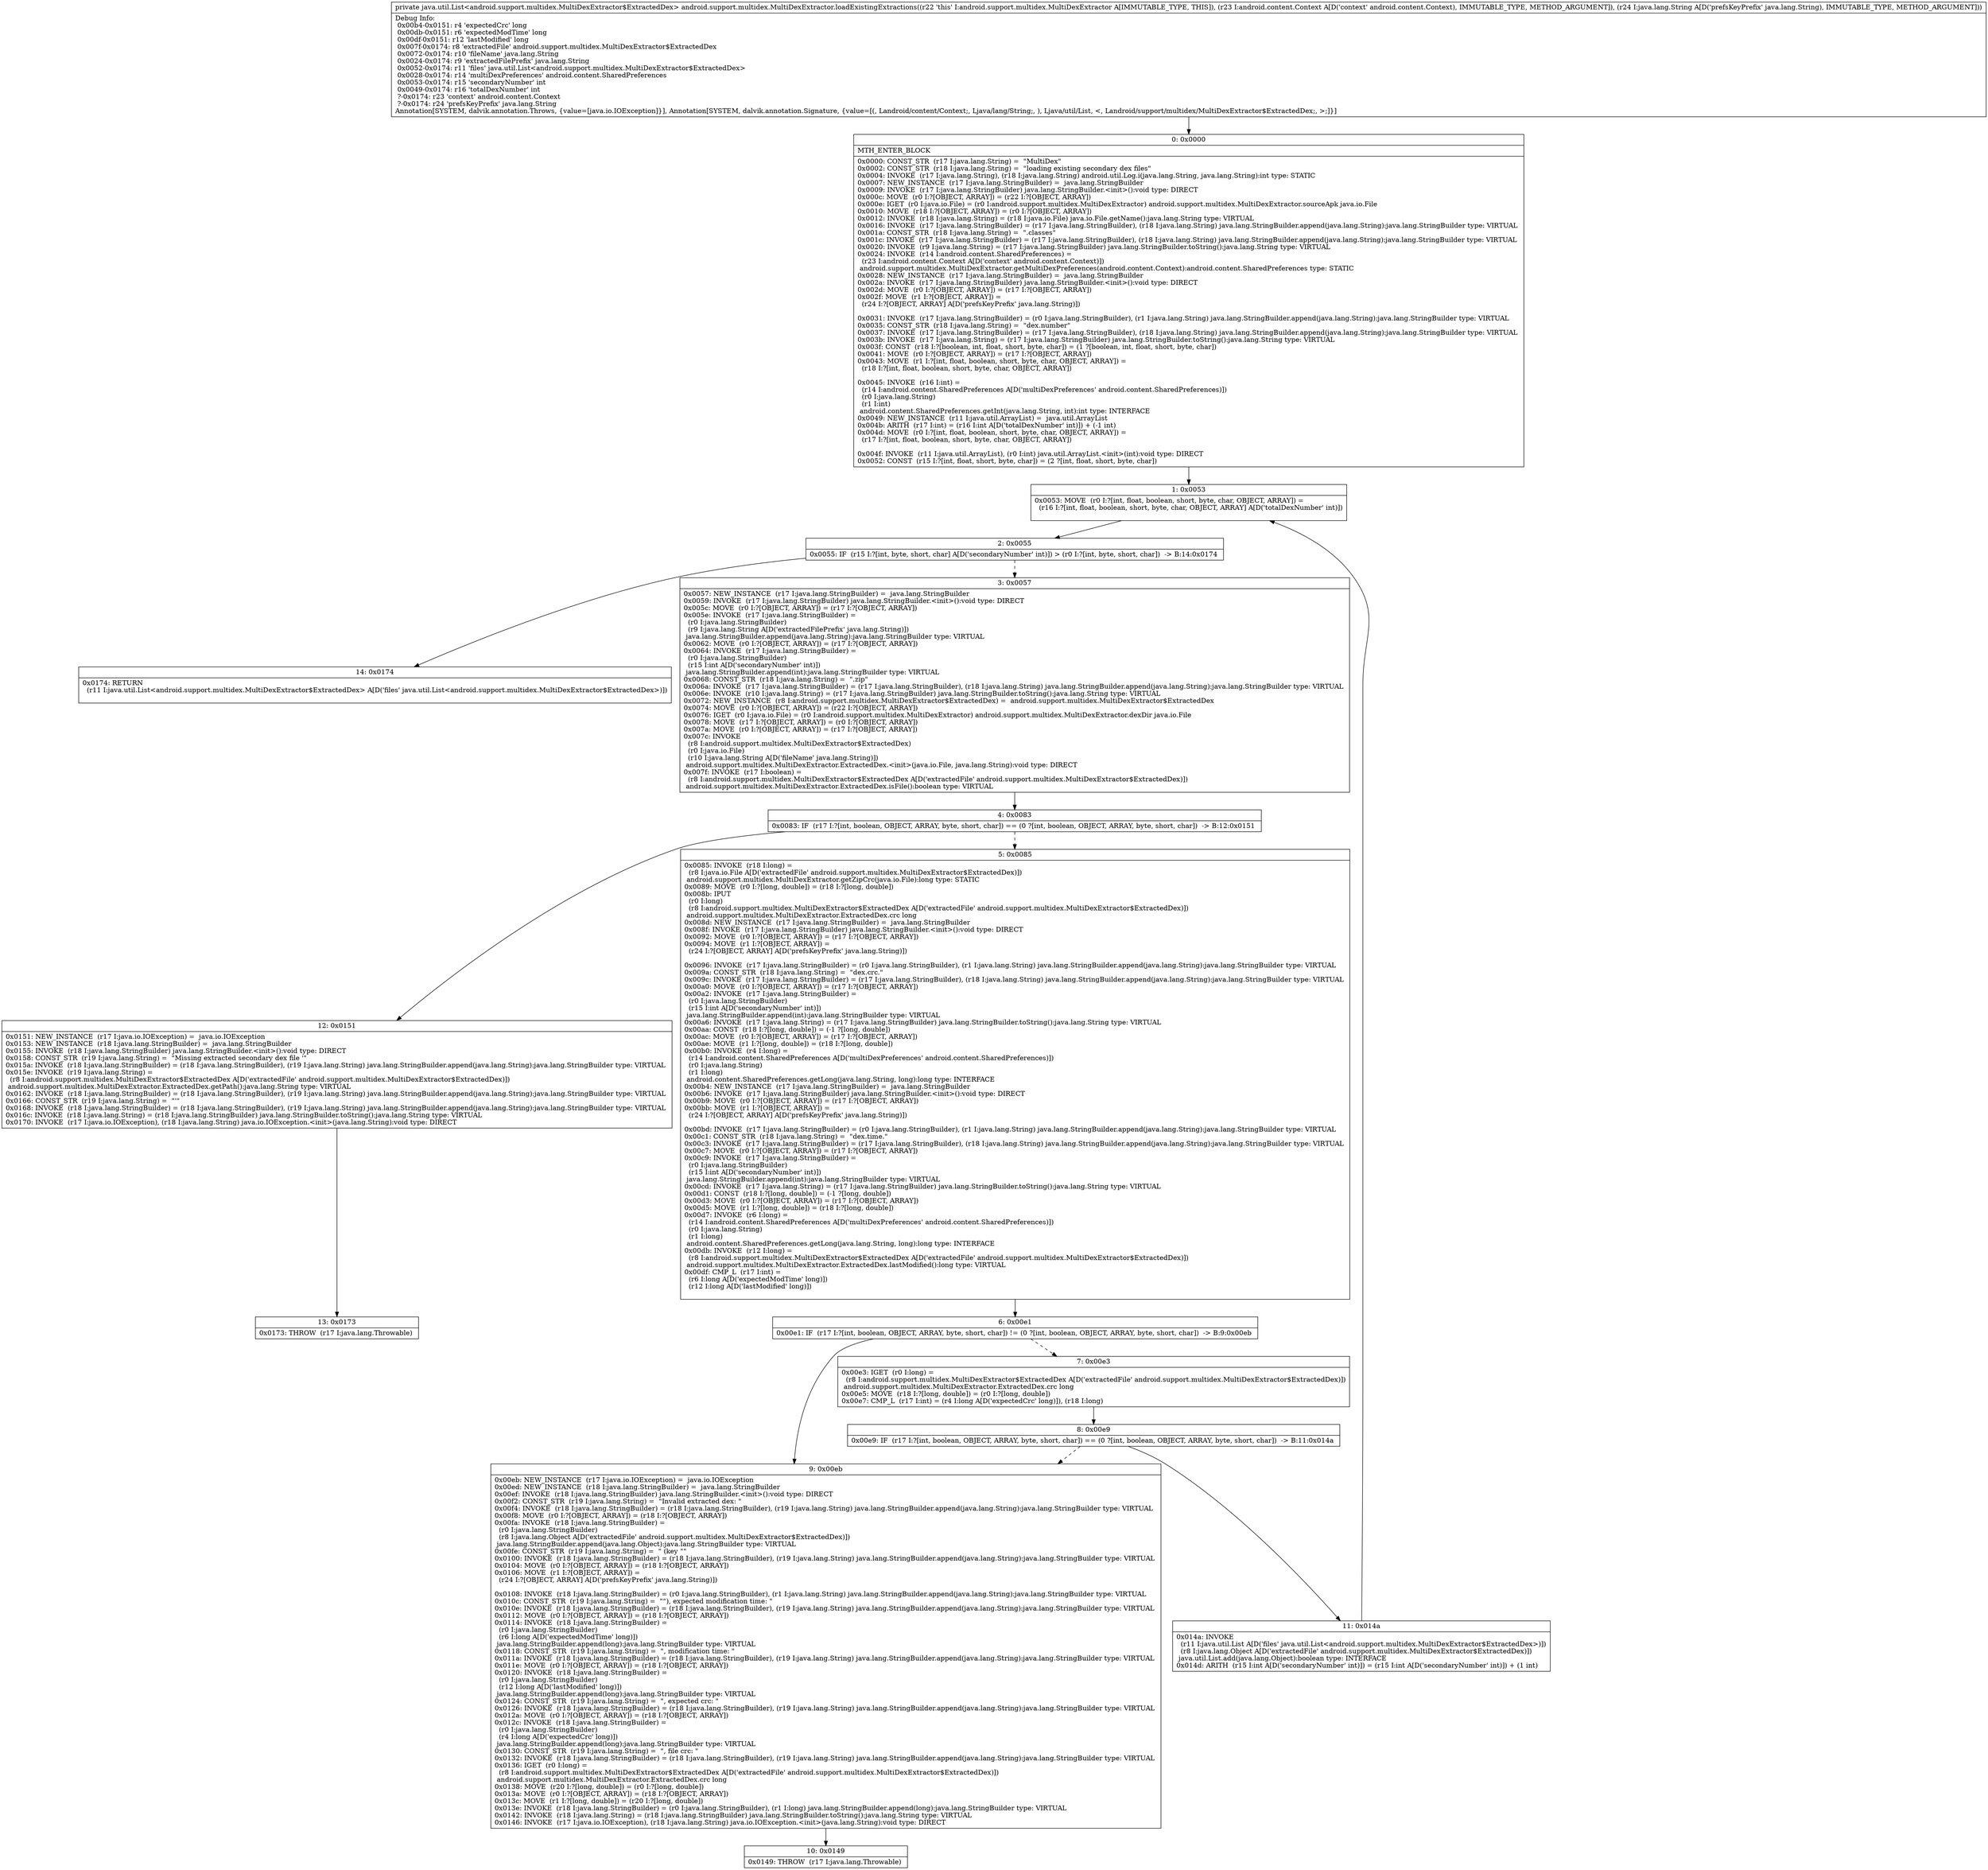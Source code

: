 digraph "CFG forandroid.support.multidex.MultiDexExtractor.loadExistingExtractions(Landroid\/content\/Context;Ljava\/lang\/String;)Ljava\/util\/List;" {
Node_0 [shape=record,label="{0\:\ 0x0000|MTH_ENTER_BLOCK\l|0x0000: CONST_STR  (r17 I:java.lang.String) =  \"MultiDex\" \l0x0002: CONST_STR  (r18 I:java.lang.String) =  \"loading existing secondary dex files\" \l0x0004: INVOKE  (r17 I:java.lang.String), (r18 I:java.lang.String) android.util.Log.i(java.lang.String, java.lang.String):int type: STATIC \l0x0007: NEW_INSTANCE  (r17 I:java.lang.StringBuilder) =  java.lang.StringBuilder \l0x0009: INVOKE  (r17 I:java.lang.StringBuilder) java.lang.StringBuilder.\<init\>():void type: DIRECT \l0x000c: MOVE  (r0 I:?[OBJECT, ARRAY]) = (r22 I:?[OBJECT, ARRAY]) \l0x000e: IGET  (r0 I:java.io.File) = (r0 I:android.support.multidex.MultiDexExtractor) android.support.multidex.MultiDexExtractor.sourceApk java.io.File \l0x0010: MOVE  (r18 I:?[OBJECT, ARRAY]) = (r0 I:?[OBJECT, ARRAY]) \l0x0012: INVOKE  (r18 I:java.lang.String) = (r18 I:java.io.File) java.io.File.getName():java.lang.String type: VIRTUAL \l0x0016: INVOKE  (r17 I:java.lang.StringBuilder) = (r17 I:java.lang.StringBuilder), (r18 I:java.lang.String) java.lang.StringBuilder.append(java.lang.String):java.lang.StringBuilder type: VIRTUAL \l0x001a: CONST_STR  (r18 I:java.lang.String) =  \".classes\" \l0x001c: INVOKE  (r17 I:java.lang.StringBuilder) = (r17 I:java.lang.StringBuilder), (r18 I:java.lang.String) java.lang.StringBuilder.append(java.lang.String):java.lang.StringBuilder type: VIRTUAL \l0x0020: INVOKE  (r9 I:java.lang.String) = (r17 I:java.lang.StringBuilder) java.lang.StringBuilder.toString():java.lang.String type: VIRTUAL \l0x0024: INVOKE  (r14 I:android.content.SharedPreferences) = \l  (r23 I:android.content.Context A[D('context' android.content.Context)])\l android.support.multidex.MultiDexExtractor.getMultiDexPreferences(android.content.Context):android.content.SharedPreferences type: STATIC \l0x0028: NEW_INSTANCE  (r17 I:java.lang.StringBuilder) =  java.lang.StringBuilder \l0x002a: INVOKE  (r17 I:java.lang.StringBuilder) java.lang.StringBuilder.\<init\>():void type: DIRECT \l0x002d: MOVE  (r0 I:?[OBJECT, ARRAY]) = (r17 I:?[OBJECT, ARRAY]) \l0x002f: MOVE  (r1 I:?[OBJECT, ARRAY]) = \l  (r24 I:?[OBJECT, ARRAY] A[D('prefsKeyPrefix' java.lang.String)])\l \l0x0031: INVOKE  (r17 I:java.lang.StringBuilder) = (r0 I:java.lang.StringBuilder), (r1 I:java.lang.String) java.lang.StringBuilder.append(java.lang.String):java.lang.StringBuilder type: VIRTUAL \l0x0035: CONST_STR  (r18 I:java.lang.String) =  \"dex.number\" \l0x0037: INVOKE  (r17 I:java.lang.StringBuilder) = (r17 I:java.lang.StringBuilder), (r18 I:java.lang.String) java.lang.StringBuilder.append(java.lang.String):java.lang.StringBuilder type: VIRTUAL \l0x003b: INVOKE  (r17 I:java.lang.String) = (r17 I:java.lang.StringBuilder) java.lang.StringBuilder.toString():java.lang.String type: VIRTUAL \l0x003f: CONST  (r18 I:?[boolean, int, float, short, byte, char]) = (1 ?[boolean, int, float, short, byte, char]) \l0x0041: MOVE  (r0 I:?[OBJECT, ARRAY]) = (r17 I:?[OBJECT, ARRAY]) \l0x0043: MOVE  (r1 I:?[int, float, boolean, short, byte, char, OBJECT, ARRAY]) = \l  (r18 I:?[int, float, boolean, short, byte, char, OBJECT, ARRAY])\l \l0x0045: INVOKE  (r16 I:int) = \l  (r14 I:android.content.SharedPreferences A[D('multiDexPreferences' android.content.SharedPreferences)])\l  (r0 I:java.lang.String)\l  (r1 I:int)\l android.content.SharedPreferences.getInt(java.lang.String, int):int type: INTERFACE \l0x0049: NEW_INSTANCE  (r11 I:java.util.ArrayList) =  java.util.ArrayList \l0x004b: ARITH  (r17 I:int) = (r16 I:int A[D('totalDexNumber' int)]) + (\-1 int) \l0x004d: MOVE  (r0 I:?[int, float, boolean, short, byte, char, OBJECT, ARRAY]) = \l  (r17 I:?[int, float, boolean, short, byte, char, OBJECT, ARRAY])\l \l0x004f: INVOKE  (r11 I:java.util.ArrayList), (r0 I:int) java.util.ArrayList.\<init\>(int):void type: DIRECT \l0x0052: CONST  (r15 I:?[int, float, short, byte, char]) = (2 ?[int, float, short, byte, char]) \l}"];
Node_1 [shape=record,label="{1\:\ 0x0053|0x0053: MOVE  (r0 I:?[int, float, boolean, short, byte, char, OBJECT, ARRAY]) = \l  (r16 I:?[int, float, boolean, short, byte, char, OBJECT, ARRAY] A[D('totalDexNumber' int)])\l \l}"];
Node_2 [shape=record,label="{2\:\ 0x0055|0x0055: IF  (r15 I:?[int, byte, short, char] A[D('secondaryNumber' int)]) \> (r0 I:?[int, byte, short, char])  \-\> B:14:0x0174 \l}"];
Node_3 [shape=record,label="{3\:\ 0x0057|0x0057: NEW_INSTANCE  (r17 I:java.lang.StringBuilder) =  java.lang.StringBuilder \l0x0059: INVOKE  (r17 I:java.lang.StringBuilder) java.lang.StringBuilder.\<init\>():void type: DIRECT \l0x005c: MOVE  (r0 I:?[OBJECT, ARRAY]) = (r17 I:?[OBJECT, ARRAY]) \l0x005e: INVOKE  (r17 I:java.lang.StringBuilder) = \l  (r0 I:java.lang.StringBuilder)\l  (r9 I:java.lang.String A[D('extractedFilePrefix' java.lang.String)])\l java.lang.StringBuilder.append(java.lang.String):java.lang.StringBuilder type: VIRTUAL \l0x0062: MOVE  (r0 I:?[OBJECT, ARRAY]) = (r17 I:?[OBJECT, ARRAY]) \l0x0064: INVOKE  (r17 I:java.lang.StringBuilder) = \l  (r0 I:java.lang.StringBuilder)\l  (r15 I:int A[D('secondaryNumber' int)])\l java.lang.StringBuilder.append(int):java.lang.StringBuilder type: VIRTUAL \l0x0068: CONST_STR  (r18 I:java.lang.String) =  \".zip\" \l0x006a: INVOKE  (r17 I:java.lang.StringBuilder) = (r17 I:java.lang.StringBuilder), (r18 I:java.lang.String) java.lang.StringBuilder.append(java.lang.String):java.lang.StringBuilder type: VIRTUAL \l0x006e: INVOKE  (r10 I:java.lang.String) = (r17 I:java.lang.StringBuilder) java.lang.StringBuilder.toString():java.lang.String type: VIRTUAL \l0x0072: NEW_INSTANCE  (r8 I:android.support.multidex.MultiDexExtractor$ExtractedDex) =  android.support.multidex.MultiDexExtractor$ExtractedDex \l0x0074: MOVE  (r0 I:?[OBJECT, ARRAY]) = (r22 I:?[OBJECT, ARRAY]) \l0x0076: IGET  (r0 I:java.io.File) = (r0 I:android.support.multidex.MultiDexExtractor) android.support.multidex.MultiDexExtractor.dexDir java.io.File \l0x0078: MOVE  (r17 I:?[OBJECT, ARRAY]) = (r0 I:?[OBJECT, ARRAY]) \l0x007a: MOVE  (r0 I:?[OBJECT, ARRAY]) = (r17 I:?[OBJECT, ARRAY]) \l0x007c: INVOKE  \l  (r8 I:android.support.multidex.MultiDexExtractor$ExtractedDex)\l  (r0 I:java.io.File)\l  (r10 I:java.lang.String A[D('fileName' java.lang.String)])\l android.support.multidex.MultiDexExtractor.ExtractedDex.\<init\>(java.io.File, java.lang.String):void type: DIRECT \l0x007f: INVOKE  (r17 I:boolean) = \l  (r8 I:android.support.multidex.MultiDexExtractor$ExtractedDex A[D('extractedFile' android.support.multidex.MultiDexExtractor$ExtractedDex)])\l android.support.multidex.MultiDexExtractor.ExtractedDex.isFile():boolean type: VIRTUAL \l}"];
Node_4 [shape=record,label="{4\:\ 0x0083|0x0083: IF  (r17 I:?[int, boolean, OBJECT, ARRAY, byte, short, char]) == (0 ?[int, boolean, OBJECT, ARRAY, byte, short, char])  \-\> B:12:0x0151 \l}"];
Node_5 [shape=record,label="{5\:\ 0x0085|0x0085: INVOKE  (r18 I:long) = \l  (r8 I:java.io.File A[D('extractedFile' android.support.multidex.MultiDexExtractor$ExtractedDex)])\l android.support.multidex.MultiDexExtractor.getZipCrc(java.io.File):long type: STATIC \l0x0089: MOVE  (r0 I:?[long, double]) = (r18 I:?[long, double]) \l0x008b: IPUT  \l  (r0 I:long)\l  (r8 I:android.support.multidex.MultiDexExtractor$ExtractedDex A[D('extractedFile' android.support.multidex.MultiDexExtractor$ExtractedDex)])\l android.support.multidex.MultiDexExtractor.ExtractedDex.crc long \l0x008d: NEW_INSTANCE  (r17 I:java.lang.StringBuilder) =  java.lang.StringBuilder \l0x008f: INVOKE  (r17 I:java.lang.StringBuilder) java.lang.StringBuilder.\<init\>():void type: DIRECT \l0x0092: MOVE  (r0 I:?[OBJECT, ARRAY]) = (r17 I:?[OBJECT, ARRAY]) \l0x0094: MOVE  (r1 I:?[OBJECT, ARRAY]) = \l  (r24 I:?[OBJECT, ARRAY] A[D('prefsKeyPrefix' java.lang.String)])\l \l0x0096: INVOKE  (r17 I:java.lang.StringBuilder) = (r0 I:java.lang.StringBuilder), (r1 I:java.lang.String) java.lang.StringBuilder.append(java.lang.String):java.lang.StringBuilder type: VIRTUAL \l0x009a: CONST_STR  (r18 I:java.lang.String) =  \"dex.crc.\" \l0x009c: INVOKE  (r17 I:java.lang.StringBuilder) = (r17 I:java.lang.StringBuilder), (r18 I:java.lang.String) java.lang.StringBuilder.append(java.lang.String):java.lang.StringBuilder type: VIRTUAL \l0x00a0: MOVE  (r0 I:?[OBJECT, ARRAY]) = (r17 I:?[OBJECT, ARRAY]) \l0x00a2: INVOKE  (r17 I:java.lang.StringBuilder) = \l  (r0 I:java.lang.StringBuilder)\l  (r15 I:int A[D('secondaryNumber' int)])\l java.lang.StringBuilder.append(int):java.lang.StringBuilder type: VIRTUAL \l0x00a6: INVOKE  (r17 I:java.lang.String) = (r17 I:java.lang.StringBuilder) java.lang.StringBuilder.toString():java.lang.String type: VIRTUAL \l0x00aa: CONST  (r18 I:?[long, double]) = (\-1 ?[long, double]) \l0x00ac: MOVE  (r0 I:?[OBJECT, ARRAY]) = (r17 I:?[OBJECT, ARRAY]) \l0x00ae: MOVE  (r1 I:?[long, double]) = (r18 I:?[long, double]) \l0x00b0: INVOKE  (r4 I:long) = \l  (r14 I:android.content.SharedPreferences A[D('multiDexPreferences' android.content.SharedPreferences)])\l  (r0 I:java.lang.String)\l  (r1 I:long)\l android.content.SharedPreferences.getLong(java.lang.String, long):long type: INTERFACE \l0x00b4: NEW_INSTANCE  (r17 I:java.lang.StringBuilder) =  java.lang.StringBuilder \l0x00b6: INVOKE  (r17 I:java.lang.StringBuilder) java.lang.StringBuilder.\<init\>():void type: DIRECT \l0x00b9: MOVE  (r0 I:?[OBJECT, ARRAY]) = (r17 I:?[OBJECT, ARRAY]) \l0x00bb: MOVE  (r1 I:?[OBJECT, ARRAY]) = \l  (r24 I:?[OBJECT, ARRAY] A[D('prefsKeyPrefix' java.lang.String)])\l \l0x00bd: INVOKE  (r17 I:java.lang.StringBuilder) = (r0 I:java.lang.StringBuilder), (r1 I:java.lang.String) java.lang.StringBuilder.append(java.lang.String):java.lang.StringBuilder type: VIRTUAL \l0x00c1: CONST_STR  (r18 I:java.lang.String) =  \"dex.time.\" \l0x00c3: INVOKE  (r17 I:java.lang.StringBuilder) = (r17 I:java.lang.StringBuilder), (r18 I:java.lang.String) java.lang.StringBuilder.append(java.lang.String):java.lang.StringBuilder type: VIRTUAL \l0x00c7: MOVE  (r0 I:?[OBJECT, ARRAY]) = (r17 I:?[OBJECT, ARRAY]) \l0x00c9: INVOKE  (r17 I:java.lang.StringBuilder) = \l  (r0 I:java.lang.StringBuilder)\l  (r15 I:int A[D('secondaryNumber' int)])\l java.lang.StringBuilder.append(int):java.lang.StringBuilder type: VIRTUAL \l0x00cd: INVOKE  (r17 I:java.lang.String) = (r17 I:java.lang.StringBuilder) java.lang.StringBuilder.toString():java.lang.String type: VIRTUAL \l0x00d1: CONST  (r18 I:?[long, double]) = (\-1 ?[long, double]) \l0x00d3: MOVE  (r0 I:?[OBJECT, ARRAY]) = (r17 I:?[OBJECT, ARRAY]) \l0x00d5: MOVE  (r1 I:?[long, double]) = (r18 I:?[long, double]) \l0x00d7: INVOKE  (r6 I:long) = \l  (r14 I:android.content.SharedPreferences A[D('multiDexPreferences' android.content.SharedPreferences)])\l  (r0 I:java.lang.String)\l  (r1 I:long)\l android.content.SharedPreferences.getLong(java.lang.String, long):long type: INTERFACE \l0x00db: INVOKE  (r12 I:long) = \l  (r8 I:android.support.multidex.MultiDexExtractor$ExtractedDex A[D('extractedFile' android.support.multidex.MultiDexExtractor$ExtractedDex)])\l android.support.multidex.MultiDexExtractor.ExtractedDex.lastModified():long type: VIRTUAL \l0x00df: CMP_L  (r17 I:int) = \l  (r6 I:long A[D('expectedModTime' long)])\l  (r12 I:long A[D('lastModified' long)])\l \l}"];
Node_6 [shape=record,label="{6\:\ 0x00e1|0x00e1: IF  (r17 I:?[int, boolean, OBJECT, ARRAY, byte, short, char]) != (0 ?[int, boolean, OBJECT, ARRAY, byte, short, char])  \-\> B:9:0x00eb \l}"];
Node_7 [shape=record,label="{7\:\ 0x00e3|0x00e3: IGET  (r0 I:long) = \l  (r8 I:android.support.multidex.MultiDexExtractor$ExtractedDex A[D('extractedFile' android.support.multidex.MultiDexExtractor$ExtractedDex)])\l android.support.multidex.MultiDexExtractor.ExtractedDex.crc long \l0x00e5: MOVE  (r18 I:?[long, double]) = (r0 I:?[long, double]) \l0x00e7: CMP_L  (r17 I:int) = (r4 I:long A[D('expectedCrc' long)]), (r18 I:long) \l}"];
Node_8 [shape=record,label="{8\:\ 0x00e9|0x00e9: IF  (r17 I:?[int, boolean, OBJECT, ARRAY, byte, short, char]) == (0 ?[int, boolean, OBJECT, ARRAY, byte, short, char])  \-\> B:11:0x014a \l}"];
Node_9 [shape=record,label="{9\:\ 0x00eb|0x00eb: NEW_INSTANCE  (r17 I:java.io.IOException) =  java.io.IOException \l0x00ed: NEW_INSTANCE  (r18 I:java.lang.StringBuilder) =  java.lang.StringBuilder \l0x00ef: INVOKE  (r18 I:java.lang.StringBuilder) java.lang.StringBuilder.\<init\>():void type: DIRECT \l0x00f2: CONST_STR  (r19 I:java.lang.String) =  \"Invalid extracted dex: \" \l0x00f4: INVOKE  (r18 I:java.lang.StringBuilder) = (r18 I:java.lang.StringBuilder), (r19 I:java.lang.String) java.lang.StringBuilder.append(java.lang.String):java.lang.StringBuilder type: VIRTUAL \l0x00f8: MOVE  (r0 I:?[OBJECT, ARRAY]) = (r18 I:?[OBJECT, ARRAY]) \l0x00fa: INVOKE  (r18 I:java.lang.StringBuilder) = \l  (r0 I:java.lang.StringBuilder)\l  (r8 I:java.lang.Object A[D('extractedFile' android.support.multidex.MultiDexExtractor$ExtractedDex)])\l java.lang.StringBuilder.append(java.lang.Object):java.lang.StringBuilder type: VIRTUAL \l0x00fe: CONST_STR  (r19 I:java.lang.String) =  \" (key \"\" \l0x0100: INVOKE  (r18 I:java.lang.StringBuilder) = (r18 I:java.lang.StringBuilder), (r19 I:java.lang.String) java.lang.StringBuilder.append(java.lang.String):java.lang.StringBuilder type: VIRTUAL \l0x0104: MOVE  (r0 I:?[OBJECT, ARRAY]) = (r18 I:?[OBJECT, ARRAY]) \l0x0106: MOVE  (r1 I:?[OBJECT, ARRAY]) = \l  (r24 I:?[OBJECT, ARRAY] A[D('prefsKeyPrefix' java.lang.String)])\l \l0x0108: INVOKE  (r18 I:java.lang.StringBuilder) = (r0 I:java.lang.StringBuilder), (r1 I:java.lang.String) java.lang.StringBuilder.append(java.lang.String):java.lang.StringBuilder type: VIRTUAL \l0x010c: CONST_STR  (r19 I:java.lang.String) =  \"\"), expected modification time: \" \l0x010e: INVOKE  (r18 I:java.lang.StringBuilder) = (r18 I:java.lang.StringBuilder), (r19 I:java.lang.String) java.lang.StringBuilder.append(java.lang.String):java.lang.StringBuilder type: VIRTUAL \l0x0112: MOVE  (r0 I:?[OBJECT, ARRAY]) = (r18 I:?[OBJECT, ARRAY]) \l0x0114: INVOKE  (r18 I:java.lang.StringBuilder) = \l  (r0 I:java.lang.StringBuilder)\l  (r6 I:long A[D('expectedModTime' long)])\l java.lang.StringBuilder.append(long):java.lang.StringBuilder type: VIRTUAL \l0x0118: CONST_STR  (r19 I:java.lang.String) =  \", modification time: \" \l0x011a: INVOKE  (r18 I:java.lang.StringBuilder) = (r18 I:java.lang.StringBuilder), (r19 I:java.lang.String) java.lang.StringBuilder.append(java.lang.String):java.lang.StringBuilder type: VIRTUAL \l0x011e: MOVE  (r0 I:?[OBJECT, ARRAY]) = (r18 I:?[OBJECT, ARRAY]) \l0x0120: INVOKE  (r18 I:java.lang.StringBuilder) = \l  (r0 I:java.lang.StringBuilder)\l  (r12 I:long A[D('lastModified' long)])\l java.lang.StringBuilder.append(long):java.lang.StringBuilder type: VIRTUAL \l0x0124: CONST_STR  (r19 I:java.lang.String) =  \", expected crc: \" \l0x0126: INVOKE  (r18 I:java.lang.StringBuilder) = (r18 I:java.lang.StringBuilder), (r19 I:java.lang.String) java.lang.StringBuilder.append(java.lang.String):java.lang.StringBuilder type: VIRTUAL \l0x012a: MOVE  (r0 I:?[OBJECT, ARRAY]) = (r18 I:?[OBJECT, ARRAY]) \l0x012c: INVOKE  (r18 I:java.lang.StringBuilder) = \l  (r0 I:java.lang.StringBuilder)\l  (r4 I:long A[D('expectedCrc' long)])\l java.lang.StringBuilder.append(long):java.lang.StringBuilder type: VIRTUAL \l0x0130: CONST_STR  (r19 I:java.lang.String) =  \", file crc: \" \l0x0132: INVOKE  (r18 I:java.lang.StringBuilder) = (r18 I:java.lang.StringBuilder), (r19 I:java.lang.String) java.lang.StringBuilder.append(java.lang.String):java.lang.StringBuilder type: VIRTUAL \l0x0136: IGET  (r0 I:long) = \l  (r8 I:android.support.multidex.MultiDexExtractor$ExtractedDex A[D('extractedFile' android.support.multidex.MultiDexExtractor$ExtractedDex)])\l android.support.multidex.MultiDexExtractor.ExtractedDex.crc long \l0x0138: MOVE  (r20 I:?[long, double]) = (r0 I:?[long, double]) \l0x013a: MOVE  (r0 I:?[OBJECT, ARRAY]) = (r18 I:?[OBJECT, ARRAY]) \l0x013c: MOVE  (r1 I:?[long, double]) = (r20 I:?[long, double]) \l0x013e: INVOKE  (r18 I:java.lang.StringBuilder) = (r0 I:java.lang.StringBuilder), (r1 I:long) java.lang.StringBuilder.append(long):java.lang.StringBuilder type: VIRTUAL \l0x0142: INVOKE  (r18 I:java.lang.String) = (r18 I:java.lang.StringBuilder) java.lang.StringBuilder.toString():java.lang.String type: VIRTUAL \l0x0146: INVOKE  (r17 I:java.io.IOException), (r18 I:java.lang.String) java.io.IOException.\<init\>(java.lang.String):void type: DIRECT \l}"];
Node_10 [shape=record,label="{10\:\ 0x0149|0x0149: THROW  (r17 I:java.lang.Throwable) \l}"];
Node_11 [shape=record,label="{11\:\ 0x014a|0x014a: INVOKE  \l  (r11 I:java.util.List A[D('files' java.util.List\<android.support.multidex.MultiDexExtractor$ExtractedDex\>)])\l  (r8 I:java.lang.Object A[D('extractedFile' android.support.multidex.MultiDexExtractor$ExtractedDex)])\l java.util.List.add(java.lang.Object):boolean type: INTERFACE \l0x014d: ARITH  (r15 I:int A[D('secondaryNumber' int)]) = (r15 I:int A[D('secondaryNumber' int)]) + (1 int) \l}"];
Node_12 [shape=record,label="{12\:\ 0x0151|0x0151: NEW_INSTANCE  (r17 I:java.io.IOException) =  java.io.IOException \l0x0153: NEW_INSTANCE  (r18 I:java.lang.StringBuilder) =  java.lang.StringBuilder \l0x0155: INVOKE  (r18 I:java.lang.StringBuilder) java.lang.StringBuilder.\<init\>():void type: DIRECT \l0x0158: CONST_STR  (r19 I:java.lang.String) =  \"Missing extracted secondary dex file '\" \l0x015a: INVOKE  (r18 I:java.lang.StringBuilder) = (r18 I:java.lang.StringBuilder), (r19 I:java.lang.String) java.lang.StringBuilder.append(java.lang.String):java.lang.StringBuilder type: VIRTUAL \l0x015e: INVOKE  (r19 I:java.lang.String) = \l  (r8 I:android.support.multidex.MultiDexExtractor$ExtractedDex A[D('extractedFile' android.support.multidex.MultiDexExtractor$ExtractedDex)])\l android.support.multidex.MultiDexExtractor.ExtractedDex.getPath():java.lang.String type: VIRTUAL \l0x0162: INVOKE  (r18 I:java.lang.StringBuilder) = (r18 I:java.lang.StringBuilder), (r19 I:java.lang.String) java.lang.StringBuilder.append(java.lang.String):java.lang.StringBuilder type: VIRTUAL \l0x0166: CONST_STR  (r19 I:java.lang.String) =  \"'\" \l0x0168: INVOKE  (r18 I:java.lang.StringBuilder) = (r18 I:java.lang.StringBuilder), (r19 I:java.lang.String) java.lang.StringBuilder.append(java.lang.String):java.lang.StringBuilder type: VIRTUAL \l0x016c: INVOKE  (r18 I:java.lang.String) = (r18 I:java.lang.StringBuilder) java.lang.StringBuilder.toString():java.lang.String type: VIRTUAL \l0x0170: INVOKE  (r17 I:java.io.IOException), (r18 I:java.lang.String) java.io.IOException.\<init\>(java.lang.String):void type: DIRECT \l}"];
Node_13 [shape=record,label="{13\:\ 0x0173|0x0173: THROW  (r17 I:java.lang.Throwable) \l}"];
Node_14 [shape=record,label="{14\:\ 0x0174|0x0174: RETURN  \l  (r11 I:java.util.List\<android.support.multidex.MultiDexExtractor$ExtractedDex\> A[D('files' java.util.List\<android.support.multidex.MultiDexExtractor$ExtractedDex\>)])\l \l}"];
MethodNode[shape=record,label="{private java.util.List\<android.support.multidex.MultiDexExtractor$ExtractedDex\> android.support.multidex.MultiDexExtractor.loadExistingExtractions((r22 'this' I:android.support.multidex.MultiDexExtractor A[IMMUTABLE_TYPE, THIS]), (r23 I:android.content.Context A[D('context' android.content.Context), IMMUTABLE_TYPE, METHOD_ARGUMENT]), (r24 I:java.lang.String A[D('prefsKeyPrefix' java.lang.String), IMMUTABLE_TYPE, METHOD_ARGUMENT]))  | Debug Info:\l  0x00b4\-0x0151: r4 'expectedCrc' long\l  0x00db\-0x0151: r6 'expectedModTime' long\l  0x00df\-0x0151: r12 'lastModified' long\l  0x007f\-0x0174: r8 'extractedFile' android.support.multidex.MultiDexExtractor$ExtractedDex\l  0x0072\-0x0174: r10 'fileName' java.lang.String\l  0x0024\-0x0174: r9 'extractedFilePrefix' java.lang.String\l  0x0052\-0x0174: r11 'files' java.util.List\<android.support.multidex.MultiDexExtractor$ExtractedDex\>\l  0x0028\-0x0174: r14 'multiDexPreferences' android.content.SharedPreferences\l  0x0053\-0x0174: r15 'secondaryNumber' int\l  0x0049\-0x0174: r16 'totalDexNumber' int\l  ?\-0x0174: r23 'context' android.content.Context\l  ?\-0x0174: r24 'prefsKeyPrefix' java.lang.String\lAnnotation[SYSTEM, dalvik.annotation.Throws, \{value=[java.io.IOException]\}], Annotation[SYSTEM, dalvik.annotation.Signature, \{value=[(, Landroid\/content\/Context;, Ljava\/lang\/String;, ), Ljava\/util\/List, \<, Landroid\/support\/multidex\/MultiDexExtractor$ExtractedDex;, \>;]\}]\l}"];
MethodNode -> Node_0;
Node_0 -> Node_1;
Node_1 -> Node_2;
Node_2 -> Node_3[style=dashed];
Node_2 -> Node_14;
Node_3 -> Node_4;
Node_4 -> Node_5[style=dashed];
Node_4 -> Node_12;
Node_5 -> Node_6;
Node_6 -> Node_7[style=dashed];
Node_6 -> Node_9;
Node_7 -> Node_8;
Node_8 -> Node_9[style=dashed];
Node_8 -> Node_11;
Node_9 -> Node_10;
Node_11 -> Node_1;
Node_12 -> Node_13;
}

